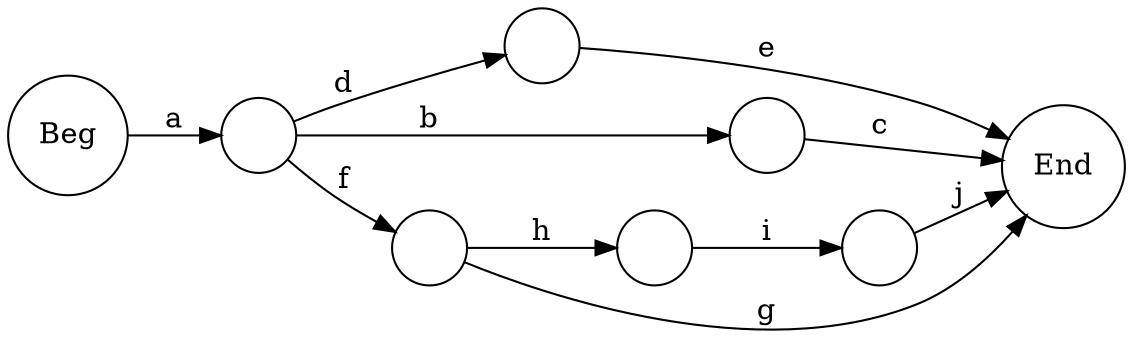 digraph tokex {
	labelloc="t";
	label="";
	graph [dpi=200];
	rankdir=LR;
	fontname="Helvetica";
	edge [arrowhead=normal,arrowtail=dot];
	node [shape=circle];
	# Auto-generated by Tokex.

	0 [label=""];
	1 [label=""];
	2 [label=""];
	Beg [label="Beg"];
	4 [label=""];
	5 [label=""];
	6 [label=""];
	End [label="End"];
	Beg -> 2 [label="a"];
	2 -> 1 [label="b"];
	2 -> 0 [label="d"];
	2 -> 4 [label="f"];
	1 -> End [label="c"];
	0 -> End [label="e"];
	4 -> End [label="g"];
	4 -> 6 [label="h"];
	6 -> 5 [label="i"];
	5 -> End [label="j"];
}
